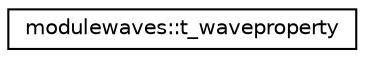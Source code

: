 digraph "Graphical Class Hierarchy"
{
 // LATEX_PDF_SIZE
  edge [fontname="Helvetica",fontsize="10",labelfontname="Helvetica",labelfontsize="10"];
  node [fontname="Helvetica",fontsize="10",shape=record];
  rankdir="LR";
  Node0 [label="modulewaves::t_waveproperty",height=0.2,width=0.4,color="black", fillcolor="white", style="filled",URL="$structmodulewaves_1_1t__waveproperty.html",tooltip=" "];
}

